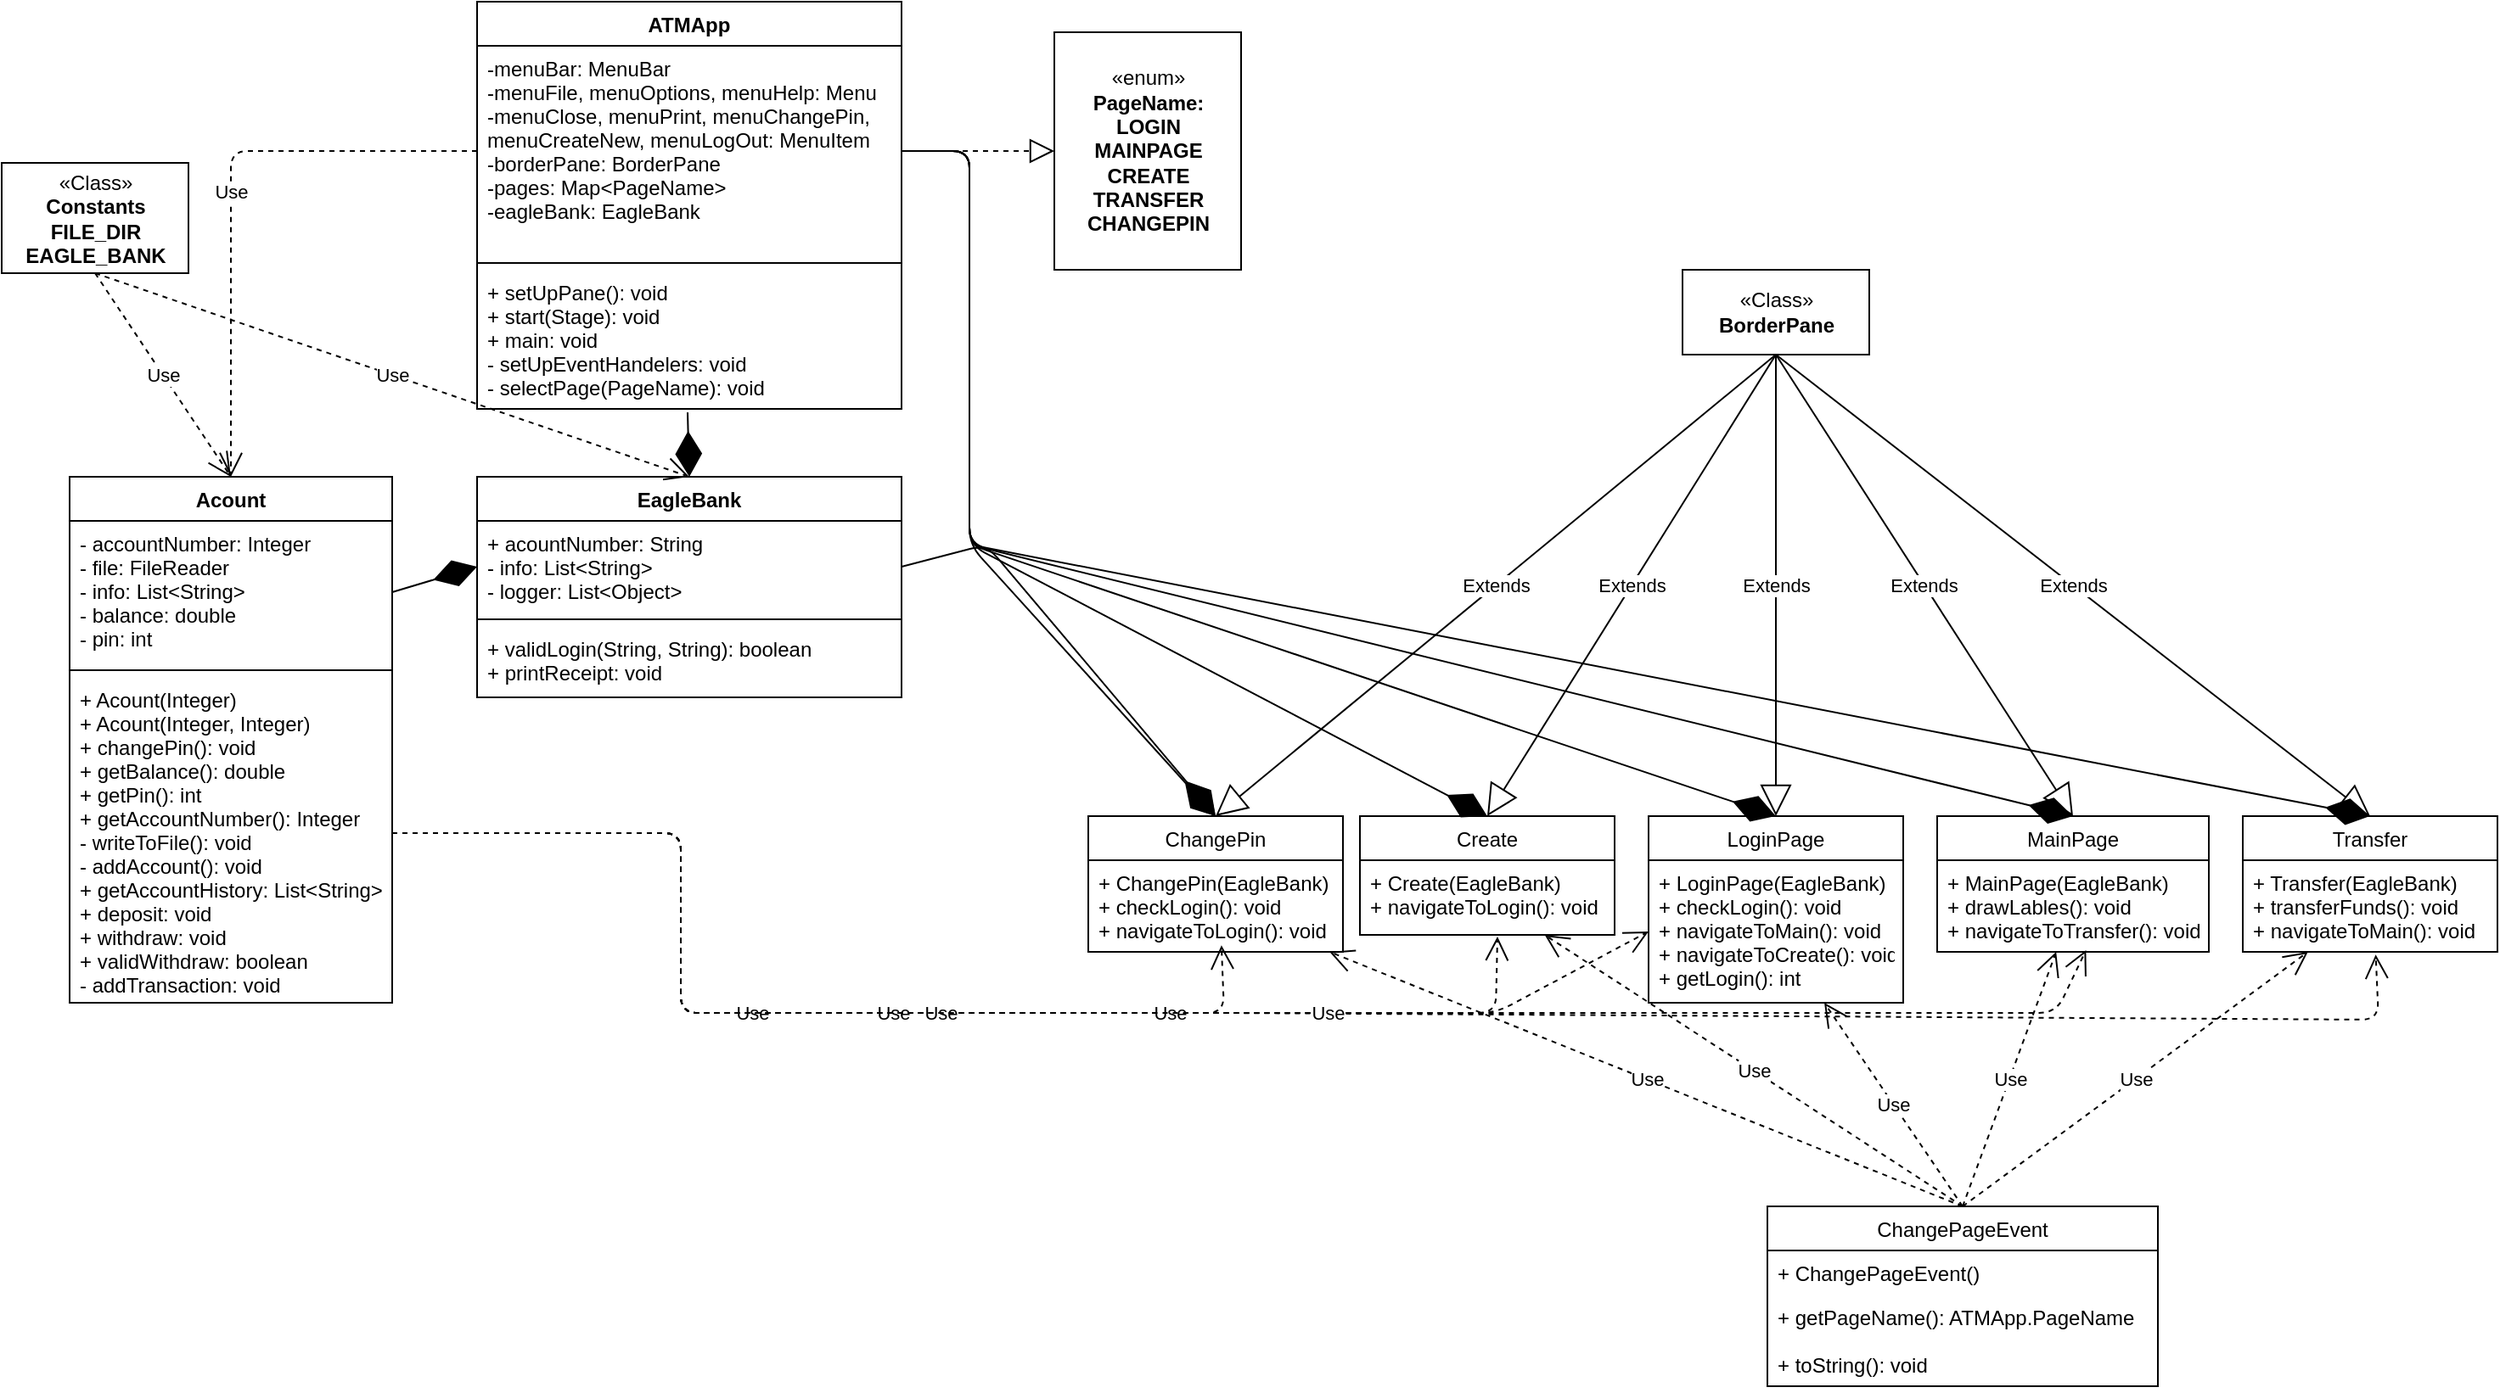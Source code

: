 <mxfile>
    <diagram id="7n0ft_OzbHIBWhp5z2sy" name="Page-1">
        <mxGraphModel dx="1118" dy="942" grid="0" gridSize="10" guides="1" tooltips="1" connect="1" arrows="1" fold="1" page="0" pageScale="1" pageWidth="850" pageHeight="1100" math="0" shadow="0">
            <root>
                <mxCell id="0"/>
                <mxCell id="1" parent="0"/>
                <mxCell id="2" value="ATMApp" style="swimlane;fontStyle=1;align=center;verticalAlign=top;childLayout=stackLayout;horizontal=1;startSize=26;horizontalStack=0;resizeParent=1;resizeParentMax=0;resizeLast=0;collapsible=1;marginBottom=0;" vertex="1" parent="1">
                    <mxGeometry x="160" y="40" width="250" height="240" as="geometry"/>
                </mxCell>
                <mxCell id="3" value="-menuBar: MenuBar&#10;-menuFile, menuOptions, menuHelp: Menu&#10;-menuClose, menuPrint, menuChangePin,&#10;menuCreateNew, menuLogOut: MenuItem&#10;-borderPane: BorderPane&#10;-pages: Map&lt;PageName&gt;&#10;-eagleBank: EagleBank&#10;&#10;" style="text;strokeColor=none;fillColor=none;align=left;verticalAlign=top;spacingLeft=4;spacingRight=4;overflow=hidden;rotatable=0;points=[[0,0.5],[1,0.5]];portConstraint=eastwest;" vertex="1" parent="2">
                    <mxGeometry y="26" width="250" height="124" as="geometry"/>
                </mxCell>
                <mxCell id="4" value="" style="line;strokeWidth=1;fillColor=none;align=left;verticalAlign=middle;spacingTop=-1;spacingLeft=3;spacingRight=3;rotatable=0;labelPosition=right;points=[];portConstraint=eastwest;" vertex="1" parent="2">
                    <mxGeometry y="150" width="250" height="8" as="geometry"/>
                </mxCell>
                <mxCell id="5" value="+ setUpPane(): void&#10;+ start(Stage): void&#10;+ main: void&#10;- setUpEventHandelers: void&#10;- selectPage(PageName): void" style="text;strokeColor=none;fillColor=none;align=left;verticalAlign=top;spacingLeft=4;spacingRight=4;overflow=hidden;rotatable=0;points=[[0,0.5],[1,0.5]];portConstraint=eastwest;" vertex="1" parent="2">
                    <mxGeometry y="158" width="250" height="82" as="geometry"/>
                </mxCell>
                <mxCell id="6" value="«enum»&lt;br&gt;&lt;b&gt;PageName:&lt;br&gt;LOGIN&lt;br&gt;MAINPAGE&lt;br&gt;CREATE&lt;br&gt;TRANSFER&lt;br&gt;CHANGEPIN&lt;br&gt;&lt;/b&gt;" style="html=1;" vertex="1" parent="1">
                    <mxGeometry x="500" y="58" width="110" height="140" as="geometry"/>
                </mxCell>
                <mxCell id="7" value="Acount" style="swimlane;fontStyle=1;align=center;verticalAlign=top;childLayout=stackLayout;horizontal=1;startSize=26;horizontalStack=0;resizeParent=1;resizeParentMax=0;resizeLast=0;collapsible=1;marginBottom=0;" vertex="1" parent="1">
                    <mxGeometry x="-80" y="320" width="190" height="310" as="geometry"/>
                </mxCell>
                <mxCell id="8" value="- accountNumber: Integer&#10;- file: FileReader&#10;- info: List&lt;String&gt;&#10;- balance: double&#10;- pin: int" style="text;strokeColor=none;fillColor=none;align=left;verticalAlign=top;spacingLeft=4;spacingRight=4;overflow=hidden;rotatable=0;points=[[0,0.5],[1,0.5]];portConstraint=eastwest;" vertex="1" parent="7">
                    <mxGeometry y="26" width="190" height="84" as="geometry"/>
                </mxCell>
                <mxCell id="9" value="" style="line;strokeWidth=1;fillColor=none;align=left;verticalAlign=middle;spacingTop=-1;spacingLeft=3;spacingRight=3;rotatable=0;labelPosition=right;points=[];portConstraint=eastwest;" vertex="1" parent="7">
                    <mxGeometry y="110" width="190" height="8" as="geometry"/>
                </mxCell>
                <mxCell id="10" value="+ Acount(Integer) &#10;+ Acount(Integer, Integer)&#10;+ changePin(): void&#10;+ getBalance(): double&#10;+ getPin(): int&#10;+ getAccountNumber(): Integer&#10;- writeToFile(): void&#10;- addAccount(): void&#10;+ getAccountHistory: List&lt;String&gt;&#10;+ deposit: void&#10;+ withdraw: void&#10;+ validWithdraw: boolean&#10;- addTransaction: void&#10;" style="text;strokeColor=none;fillColor=none;align=left;verticalAlign=top;spacingLeft=4;spacingRight=4;overflow=hidden;rotatable=0;points=[[0,0.5],[1,0.5]];portConstraint=eastwest;" vertex="1" parent="7">
                    <mxGeometry y="118" width="190" height="192" as="geometry"/>
                </mxCell>
                <mxCell id="11" value="" style="endArrow=block;dashed=1;endFill=0;endSize=12;html=1;exitX=1;exitY=0.5;exitDx=0;exitDy=0;entryX=0;entryY=0.5;entryDx=0;entryDy=0;" edge="1" parent="1" source="3" target="6">
                    <mxGeometry width="160" relative="1" as="geometry">
                        <mxPoint x="280" y="280" as="sourcePoint"/>
                        <mxPoint x="440" y="280" as="targetPoint"/>
                    </mxGeometry>
                </mxCell>
                <mxCell id="16" value="EagleBank" style="swimlane;fontStyle=1;align=center;verticalAlign=top;childLayout=stackLayout;horizontal=1;startSize=26;horizontalStack=0;resizeParent=1;resizeParentMax=0;resizeLast=0;collapsible=1;marginBottom=0;" vertex="1" parent="1">
                    <mxGeometry x="160" y="320" width="250" height="130" as="geometry"/>
                </mxCell>
                <mxCell id="17" value="+ acountNumber: String&#10;- info: List&lt;String&gt;&#10;- logger: List&lt;Object&gt;&#10;" style="text;strokeColor=none;fillColor=none;align=left;verticalAlign=top;spacingLeft=4;spacingRight=4;overflow=hidden;rotatable=0;points=[[0,0.5],[1,0.5]];portConstraint=eastwest;" vertex="1" parent="16">
                    <mxGeometry y="26" width="250" height="54" as="geometry"/>
                </mxCell>
                <mxCell id="18" value="" style="line;strokeWidth=1;fillColor=none;align=left;verticalAlign=middle;spacingTop=-1;spacingLeft=3;spacingRight=3;rotatable=0;labelPosition=right;points=[];portConstraint=eastwest;" vertex="1" parent="16">
                    <mxGeometry y="80" width="250" height="8" as="geometry"/>
                </mxCell>
                <mxCell id="19" value="+ validLogin(String, String): boolean&#10;+ printReceipt: void&#10;" style="text;strokeColor=none;fillColor=none;align=left;verticalAlign=top;spacingLeft=4;spacingRight=4;overflow=hidden;rotatable=0;points=[[0,0.5],[1,0.5]];portConstraint=eastwest;" vertex="1" parent="16">
                    <mxGeometry y="88" width="250" height="42" as="geometry"/>
                </mxCell>
                <mxCell id="21" value="Use" style="endArrow=open;endSize=12;dashed=1;html=1;exitX=0;exitY=0.5;exitDx=0;exitDy=0;" edge="1" parent="1" source="3" target="7">
                    <mxGeometry width="160" relative="1" as="geometry">
                        <mxPoint x="100" y="200" as="sourcePoint"/>
                        <mxPoint x="-20" y="150" as="targetPoint"/>
                        <Array as="points">
                            <mxPoint x="15" y="128"/>
                        </Array>
                    </mxGeometry>
                </mxCell>
                <mxCell id="25" value="" style="endArrow=diamondThin;endFill=1;endSize=24;html=1;exitX=0.496;exitY=1.024;exitDx=0;exitDy=0;exitPerimeter=0;entryX=0.5;entryY=0;entryDx=0;entryDy=0;" edge="1" parent="1" source="5" target="16">
                    <mxGeometry width="160" relative="1" as="geometry">
                        <mxPoint x="170" y="340" as="sourcePoint"/>
                        <mxPoint x="330" y="340" as="targetPoint"/>
                    </mxGeometry>
                </mxCell>
                <mxCell id="26" value="" style="endArrow=diamondThin;endFill=1;endSize=24;html=1;exitX=1;exitY=0.5;exitDx=0;exitDy=0;entryX=0;entryY=0.5;entryDx=0;entryDy=0;" edge="1" parent="1" source="8" target="17">
                    <mxGeometry width="160" relative="1" as="geometry">
                        <mxPoint x="140" y="370" as="sourcePoint"/>
                        <mxPoint x="330" y="340" as="targetPoint"/>
                    </mxGeometry>
                </mxCell>
                <mxCell id="31" value="ChangePin" style="swimlane;fontStyle=0;childLayout=stackLayout;horizontal=1;startSize=26;fillColor=none;horizontalStack=0;resizeParent=1;resizeParentMax=0;resizeLast=0;collapsible=1;marginBottom=0;" vertex="1" parent="1">
                    <mxGeometry x="520" y="520" width="150" height="80" as="geometry"/>
                </mxCell>
                <mxCell id="32" value="+ ChangePin(EagleBank)&#10;+ checkLogin(): void&#10;+ navigateToLogin(): void" style="text;strokeColor=none;fillColor=none;align=left;verticalAlign=top;spacingLeft=4;spacingRight=4;overflow=hidden;rotatable=0;points=[[0,0.5],[1,0.5]];portConstraint=eastwest;" vertex="1" parent="31">
                    <mxGeometry y="26" width="150" height="54" as="geometry"/>
                </mxCell>
                <mxCell id="35" value="Create" style="swimlane;fontStyle=0;childLayout=stackLayout;horizontal=1;startSize=26;fillColor=none;horizontalStack=0;resizeParent=1;resizeParentMax=0;resizeLast=0;collapsible=1;marginBottom=0;" vertex="1" parent="1">
                    <mxGeometry x="680" y="520" width="150" height="70" as="geometry"/>
                </mxCell>
                <mxCell id="36" value="+ Create(EagleBank)&#10;+ navigateToLogin(): void" style="text;strokeColor=none;fillColor=none;align=left;verticalAlign=top;spacingLeft=4;spacingRight=4;overflow=hidden;rotatable=0;points=[[0,0.5],[1,0.5]];portConstraint=eastwest;" vertex="1" parent="35">
                    <mxGeometry y="26" width="150" height="44" as="geometry"/>
                </mxCell>
                <mxCell id="39" value="LoginPage" style="swimlane;fontStyle=0;childLayout=stackLayout;horizontal=1;startSize=26;fillColor=none;horizontalStack=0;resizeParent=1;resizeParentMax=0;resizeLast=0;collapsible=1;marginBottom=0;" vertex="1" parent="1">
                    <mxGeometry x="850" y="520" width="150" height="110" as="geometry"/>
                </mxCell>
                <mxCell id="40" value="+ LoginPage(EagleBank)&#10;+ checkLogin(): void&#10;+ navigateToMain(): void&#10;+ navigateToCreate(): void&#10;+ getLogin(): int&#10;" style="text;strokeColor=none;fillColor=none;align=left;verticalAlign=top;spacingLeft=4;spacingRight=4;overflow=hidden;rotatable=0;points=[[0,0.5],[1,0.5]];portConstraint=eastwest;" vertex="1" parent="39">
                    <mxGeometry y="26" width="150" height="84" as="geometry"/>
                </mxCell>
                <mxCell id="42" value="MainPage" style="swimlane;fontStyle=0;childLayout=stackLayout;horizontal=1;startSize=26;fillColor=none;horizontalStack=0;resizeParent=1;resizeParentMax=0;resizeLast=0;collapsible=1;marginBottom=0;" vertex="1" parent="1">
                    <mxGeometry x="1020" y="520" width="160" height="80" as="geometry"/>
                </mxCell>
                <mxCell id="43" value="+ MainPage(EagleBank)&#10;+ drawLables(): void&#10;+ navigateToTransfer(): void&#10;" style="text;strokeColor=none;fillColor=none;align=left;verticalAlign=top;spacingLeft=4;spacingRight=4;overflow=hidden;rotatable=0;points=[[0,0.5],[1,0.5]];portConstraint=eastwest;" vertex="1" parent="42">
                    <mxGeometry y="26" width="160" height="54" as="geometry"/>
                </mxCell>
                <mxCell id="44" value="Transfer" style="swimlane;fontStyle=0;childLayout=stackLayout;horizontal=1;startSize=26;fillColor=none;horizontalStack=0;resizeParent=1;resizeParentMax=0;resizeLast=0;collapsible=1;marginBottom=0;" vertex="1" parent="1">
                    <mxGeometry x="1200" y="520" width="150" height="80" as="geometry"/>
                </mxCell>
                <mxCell id="45" value="+ Transfer(EagleBank)&#10;+ transferFunds(): void&#10;+ navigateToMain(): void" style="text;strokeColor=none;fillColor=none;align=left;verticalAlign=top;spacingLeft=4;spacingRight=4;overflow=hidden;rotatable=0;points=[[0,0.5],[1,0.5]];portConstraint=eastwest;" vertex="1" parent="44">
                    <mxGeometry y="26" width="150" height="54" as="geometry"/>
                </mxCell>
                <mxCell id="46" value="«Class»&lt;br&gt;&lt;b&gt;BorderPane&lt;/b&gt;" style="html=1;" vertex="1" parent="1">
                    <mxGeometry x="870" y="198" width="110" height="50" as="geometry"/>
                </mxCell>
                <mxCell id="47" value="Extends" style="endArrow=block;endSize=16;endFill=0;html=1;exitX=0.5;exitY=1;exitDx=0;exitDy=0;entryX=0.5;entryY=0;entryDx=0;entryDy=0;" edge="1" parent="1" source="46" target="31">
                    <mxGeometry width="160" relative="1" as="geometry">
                        <mxPoint x="680" y="440" as="sourcePoint"/>
                        <mxPoint x="840" y="440" as="targetPoint"/>
                    </mxGeometry>
                </mxCell>
                <mxCell id="48" value="Extends" style="endArrow=block;endSize=16;endFill=0;html=1;exitX=0.5;exitY=1;exitDx=0;exitDy=0;entryX=0.5;entryY=0;entryDx=0;entryDy=0;" edge="1" parent="1" source="46" target="35">
                    <mxGeometry width="160" relative="1" as="geometry">
                        <mxPoint x="935" y="258" as="sourcePoint"/>
                        <mxPoint x="605" y="530" as="targetPoint"/>
                    </mxGeometry>
                </mxCell>
                <mxCell id="49" value="Extends" style="endArrow=block;endSize=16;endFill=0;html=1;exitX=0.5;exitY=1;exitDx=0;exitDy=0;entryX=0.5;entryY=0;entryDx=0;entryDy=0;" edge="1" parent="1" source="46" target="39">
                    <mxGeometry width="160" relative="1" as="geometry">
                        <mxPoint x="935" y="258" as="sourcePoint"/>
                        <mxPoint x="765" y="530" as="targetPoint"/>
                    </mxGeometry>
                </mxCell>
                <mxCell id="50" value="Extends" style="endArrow=block;endSize=16;endFill=0;html=1;exitX=0.5;exitY=1;exitDx=0;exitDy=0;entryX=0.5;entryY=0;entryDx=0;entryDy=0;" edge="1" parent="1" source="46" target="42">
                    <mxGeometry width="160" relative="1" as="geometry">
                        <mxPoint x="945" y="268" as="sourcePoint"/>
                        <mxPoint x="775" y="540" as="targetPoint"/>
                    </mxGeometry>
                </mxCell>
                <mxCell id="51" value="Extends" style="endArrow=block;endSize=16;endFill=0;html=1;exitX=0.5;exitY=1;exitDx=0;exitDy=0;entryX=0.5;entryY=0;entryDx=0;entryDy=0;" edge="1" parent="1" source="46" target="44">
                    <mxGeometry width="160" relative="1" as="geometry">
                        <mxPoint x="955" y="278" as="sourcePoint"/>
                        <mxPoint x="785" y="550" as="targetPoint"/>
                    </mxGeometry>
                </mxCell>
                <mxCell id="52" value="" style="endArrow=diamondThin;endFill=1;endSize=24;html=1;exitX=1;exitY=0.5;exitDx=0;exitDy=0;entryX=0.5;entryY=0;entryDx=0;entryDy=0;" edge="1" parent="1" source="3" target="31">
                    <mxGeometry width="160" relative="1" as="geometry">
                        <mxPoint x="460" y="390" as="sourcePoint"/>
                        <mxPoint x="620" y="390" as="targetPoint"/>
                        <Array as="points">
                            <mxPoint x="450" y="128"/>
                            <mxPoint x="450" y="360"/>
                        </Array>
                    </mxGeometry>
                </mxCell>
                <mxCell id="53" value="" style="endArrow=diamondThin;endFill=1;endSize=24;html=1;entryX=0.5;entryY=0;entryDx=0;entryDy=0;" edge="1" parent="1" target="35">
                    <mxGeometry width="160" relative="1" as="geometry">
                        <mxPoint x="410" y="128" as="sourcePoint"/>
                        <mxPoint x="595" y="520" as="targetPoint"/>
                        <Array as="points">
                            <mxPoint x="450" y="128"/>
                            <mxPoint x="450" y="360"/>
                        </Array>
                    </mxGeometry>
                </mxCell>
                <mxCell id="54" value="" style="endArrow=diamondThin;endFill=1;endSize=24;html=1;exitX=1;exitY=0.5;exitDx=0;exitDy=0;entryX=0.5;entryY=0;entryDx=0;entryDy=0;" edge="1" parent="1" target="39">
                    <mxGeometry width="160" relative="1" as="geometry">
                        <mxPoint x="410.0" y="128" as="sourcePoint"/>
                        <mxPoint x="595" y="520" as="targetPoint"/>
                        <Array as="points">
                            <mxPoint x="450" y="128"/>
                            <mxPoint x="450" y="360"/>
                        </Array>
                    </mxGeometry>
                </mxCell>
                <mxCell id="55" value="" style="endArrow=diamondThin;endFill=1;endSize=24;html=1;exitX=1;exitY=0.5;exitDx=0;exitDy=0;entryX=0.5;entryY=0;entryDx=0;entryDy=0;" edge="1" parent="1" target="42">
                    <mxGeometry width="160" relative="1" as="geometry">
                        <mxPoint x="410.0" y="128" as="sourcePoint"/>
                        <mxPoint x="595" y="520" as="targetPoint"/>
                        <Array as="points">
                            <mxPoint x="450" y="128"/>
                            <mxPoint x="450" y="360"/>
                        </Array>
                    </mxGeometry>
                </mxCell>
                <mxCell id="56" value="" style="endArrow=diamondThin;endFill=1;endSize=24;html=1;exitX=1;exitY=0.5;exitDx=0;exitDy=0;entryX=0.5;entryY=0;entryDx=0;entryDy=0;" edge="1" parent="1" target="44">
                    <mxGeometry width="160" relative="1" as="geometry">
                        <mxPoint x="410.0" y="128" as="sourcePoint"/>
                        <mxPoint x="595" y="520" as="targetPoint"/>
                        <Array as="points">
                            <mxPoint x="450" y="128"/>
                            <mxPoint x="450" y="360"/>
                        </Array>
                    </mxGeometry>
                </mxCell>
                <mxCell id="57" value="" style="endArrow=diamondThin;endFill=1;endSize=24;html=1;exitX=1;exitY=0.5;exitDx=0;exitDy=0;entryX=0.5;entryY=0;entryDx=0;entryDy=0;" edge="1" parent="1" source="17" target="31">
                    <mxGeometry width="160" relative="1" as="geometry">
                        <mxPoint x="420" y="360" as="sourcePoint"/>
                        <mxPoint x="600" y="520" as="targetPoint"/>
                        <Array as="points">
                            <mxPoint x="460" y="360"/>
                        </Array>
                    </mxGeometry>
                </mxCell>
                <mxCell id="59" value="Use" style="endArrow=open;endSize=12;dashed=1;html=1;exitX=1;exitY=0.5;exitDx=0;exitDy=0;entryX=0.523;entryY=1.003;entryDx=0;entryDy=0;entryPerimeter=0;" edge="1" parent="1">
                    <mxGeometry width="160" relative="1" as="geometry">
                        <mxPoint x="110" y="530.0" as="sourcePoint"/>
                        <mxPoint x="598.45" y="596.162" as="targetPoint"/>
                        <Array as="points">
                            <mxPoint x="280" y="530"/>
                            <mxPoint x="280" y="636"/>
                            <mxPoint x="600" y="636"/>
                        </Array>
                    </mxGeometry>
                </mxCell>
                <mxCell id="60" value="Use" style="endArrow=open;endSize=12;dashed=1;html=1;exitX=1;exitY=0.5;exitDx=0;exitDy=0;entryX=0.54;entryY=1.023;entryDx=0;entryDy=0;entryPerimeter=0;" edge="1" parent="1" target="36">
                    <mxGeometry width="160" relative="1" as="geometry">
                        <mxPoint x="110" y="530" as="sourcePoint"/>
                        <mxPoint x="790" y="636" as="targetPoint"/>
                        <Array as="points">
                            <mxPoint x="280" y="530"/>
                            <mxPoint x="280" y="636"/>
                            <mxPoint x="600" y="636"/>
                            <mxPoint x="760" y="636"/>
                        </Array>
                    </mxGeometry>
                </mxCell>
                <mxCell id="61" value="Use" style="endArrow=open;endSize=12;dashed=1;html=1;exitX=1;exitY=0.5;exitDx=0;exitDy=0;entryX=0;entryY=0.5;entryDx=0;entryDy=0;" edge="1" parent="1" target="40">
                    <mxGeometry width="160" relative="1" as="geometry">
                        <mxPoint x="110" y="530" as="sourcePoint"/>
                        <mxPoint x="840" y="630" as="targetPoint"/>
                        <Array as="points">
                            <mxPoint x="280" y="530"/>
                            <mxPoint x="280" y="636"/>
                            <mxPoint x="600" y="636"/>
                            <mxPoint x="760" y="636"/>
                        </Array>
                    </mxGeometry>
                </mxCell>
                <mxCell id="62" value="Use" style="endArrow=open;endSize=12;dashed=1;html=1;exitX=1;exitY=0.5;exitDx=0;exitDy=0;entryX=0.548;entryY=0.981;entryDx=0;entryDy=0;entryPerimeter=0;" edge="1" parent="1" target="43">
                    <mxGeometry width="160" relative="1" as="geometry">
                        <mxPoint x="110" y="530" as="sourcePoint"/>
                        <mxPoint x="1120" y="636" as="targetPoint"/>
                        <Array as="points">
                            <mxPoint x="280" y="530"/>
                            <mxPoint x="280" y="636"/>
                            <mxPoint x="600" y="636"/>
                            <mxPoint x="1090" y="636"/>
                        </Array>
                    </mxGeometry>
                </mxCell>
                <mxCell id="63" value="Use" style="endArrow=open;endSize=12;dashed=1;html=1;exitX=1;exitY=0.5;exitDx=0;exitDy=0;entryX=0.522;entryY=1.031;entryDx=0;entryDy=0;entryPerimeter=0;" edge="1" parent="1" target="45">
                    <mxGeometry width="160" relative="1" as="geometry">
                        <mxPoint x="110" y="530" as="sourcePoint"/>
                        <mxPoint x="1310" y="640" as="targetPoint"/>
                        <Array as="points">
                            <mxPoint x="280" y="530"/>
                            <mxPoint x="280" y="636"/>
                            <mxPoint x="600" y="636"/>
                            <mxPoint x="1280" y="640"/>
                        </Array>
                    </mxGeometry>
                </mxCell>
                <mxCell id="64" value="«Class»&lt;br&gt;&lt;b&gt;Constants&lt;br&gt;FILE_DIR&lt;br&gt;EAGLE_BANK&lt;br&gt;&lt;/b&gt;" style="html=1;" vertex="1" parent="1">
                    <mxGeometry x="-120" y="135" width="110" height="65" as="geometry"/>
                </mxCell>
                <mxCell id="65" value="Use" style="endArrow=open;endSize=12;dashed=1;html=1;exitX=0.5;exitY=1;exitDx=0;exitDy=0;entryX=0.5;entryY=0;entryDx=0;entryDy=0;" edge="1" parent="1" source="64" target="7">
                    <mxGeometry width="160" relative="1" as="geometry">
                        <mxPoint x="130" y="430" as="sourcePoint"/>
                        <mxPoint x="290" y="430" as="targetPoint"/>
                    </mxGeometry>
                </mxCell>
                <mxCell id="66" value="Use" style="endArrow=open;endSize=12;dashed=1;html=1;exitX=0.5;exitY=1;exitDx=0;exitDy=0;entryX=0.5;entryY=0;entryDx=0;entryDy=0;" edge="1" parent="1" source="64" target="16">
                    <mxGeometry width="160" relative="1" as="geometry">
                        <mxPoint x="130" y="430" as="sourcePoint"/>
                        <mxPoint x="290" y="430" as="targetPoint"/>
                    </mxGeometry>
                </mxCell>
                <mxCell id="71" value="ChangePageEvent" style="swimlane;fontStyle=0;childLayout=stackLayout;horizontal=1;startSize=26;fillColor=none;horizontalStack=0;resizeParent=1;resizeParentMax=0;resizeLast=0;collapsible=1;marginBottom=0;" vertex="1" parent="1">
                    <mxGeometry x="920" y="750" width="230" height="106" as="geometry"/>
                </mxCell>
                <mxCell id="72" value="+ ChangePageEvent() " style="text;strokeColor=none;fillColor=none;align=left;verticalAlign=top;spacingLeft=4;spacingRight=4;overflow=hidden;rotatable=0;points=[[0,0.5],[1,0.5]];portConstraint=eastwest;" vertex="1" parent="71">
                    <mxGeometry y="26" width="230" height="26" as="geometry"/>
                </mxCell>
                <mxCell id="73" value="+ getPageName(): ATMApp.PageName" style="text;strokeColor=none;fillColor=none;align=left;verticalAlign=top;spacingLeft=4;spacingRight=4;overflow=hidden;rotatable=0;points=[[0,0.5],[1,0.5]];portConstraint=eastwest;" vertex="1" parent="71">
                    <mxGeometry y="52" width="230" height="28" as="geometry"/>
                </mxCell>
                <mxCell id="74" value="+ toString(): void" style="text;strokeColor=none;fillColor=none;align=left;verticalAlign=top;spacingLeft=4;spacingRight=4;overflow=hidden;rotatable=0;points=[[0,0.5],[1,0.5]];portConstraint=eastwest;" vertex="1" parent="71">
                    <mxGeometry y="80" width="230" height="26" as="geometry"/>
                </mxCell>
                <mxCell id="75" value="Use" style="endArrow=open;endSize=12;dashed=1;html=1;exitX=0.5;exitY=0;exitDx=0;exitDy=0;" edge="1" parent="1" source="71" target="32">
                    <mxGeometry width="160" relative="1" as="geometry">
                        <mxPoint x="730" y="750" as="sourcePoint"/>
                        <mxPoint x="890" y="750" as="targetPoint"/>
                    </mxGeometry>
                </mxCell>
                <mxCell id="76" value="Use" style="endArrow=open;endSize=12;dashed=1;html=1;exitX=0.5;exitY=0;exitDx=0;exitDy=0;" edge="1" parent="1" source="71" target="36">
                    <mxGeometry width="160" relative="1" as="geometry">
                        <mxPoint x="1045" y="760" as="sourcePoint"/>
                        <mxPoint x="672.119" y="610" as="targetPoint"/>
                    </mxGeometry>
                </mxCell>
                <mxCell id="77" value="Use" style="endArrow=open;endSize=12;dashed=1;html=1;exitX=0.5;exitY=0;exitDx=0;exitDy=0;" edge="1" parent="1" source="71" target="40">
                    <mxGeometry width="160" relative="1" as="geometry">
                        <mxPoint x="1055" y="770" as="sourcePoint"/>
                        <mxPoint x="682.119" y="620" as="targetPoint"/>
                    </mxGeometry>
                </mxCell>
                <mxCell id="78" value="Use" style="endArrow=open;endSize=12;dashed=1;html=1;exitX=0.5;exitY=0;exitDx=0;exitDy=0;" edge="1" parent="1" source="71" target="43">
                    <mxGeometry width="160" relative="1" as="geometry">
                        <mxPoint x="1065" y="780" as="sourcePoint"/>
                        <mxPoint x="692.119" y="630" as="targetPoint"/>
                    </mxGeometry>
                </mxCell>
                <mxCell id="79" value="Use" style="endArrow=open;endSize=12;dashed=1;html=1;exitX=0.5;exitY=0;exitDx=0;exitDy=0;" edge="1" parent="1" source="71" target="45">
                    <mxGeometry width="160" relative="1" as="geometry">
                        <mxPoint x="1075" y="790" as="sourcePoint"/>
                        <mxPoint x="702.119" y="640" as="targetPoint"/>
                    </mxGeometry>
                </mxCell>
            </root>
        </mxGraphModel>
    </diagram>
</mxfile>